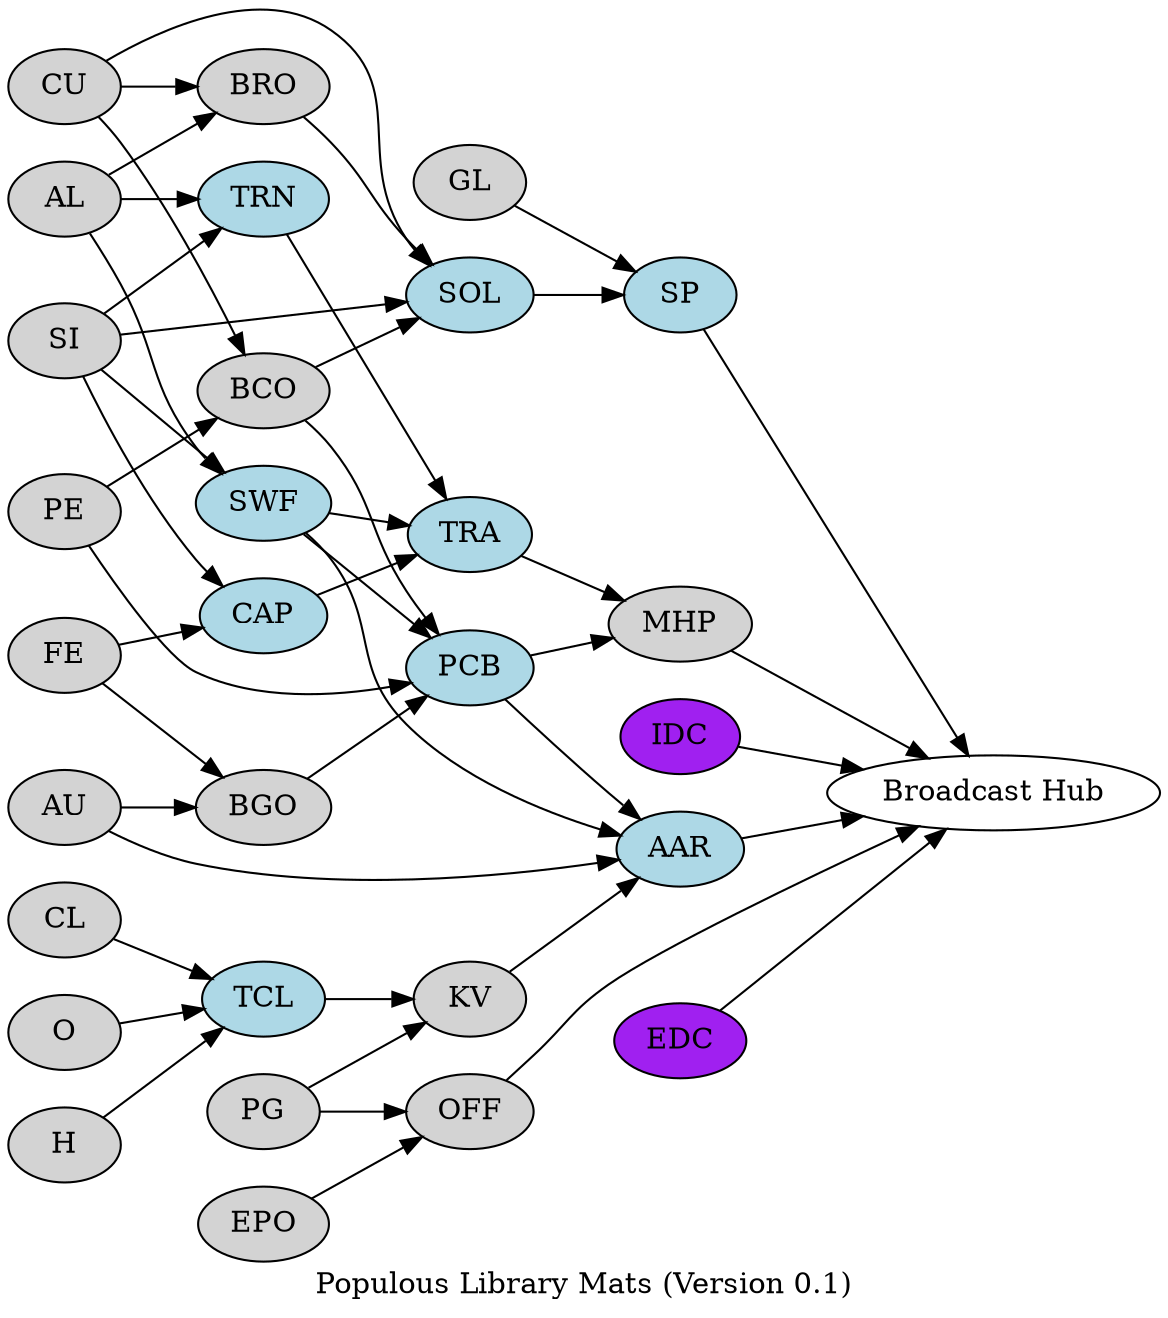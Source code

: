 digraph G {
	label = "Populous Library Mats (Version 0.1)"
	rankdir=LR
	node [style=filled fillcolor=white]
	
	{ MHP OFF IDC SP AAR EDC } -> "Broadcast Hub"

	// EDM
	{ PCB TRA } -> MHP

	// ECA
	{ GL SOL } -> SP
	{ CU SI BCO BRO } -> SOL

	// BMP
	{ PG EPO } -> OFF
	
	// CLR
	{ CAP SWF TRN } -> TRA
	{ SI FE } -> CAP
	{ AL SI } -> TRN
	{ SI AL } -> SWF

	// SCA
	{ SWF BCO PE BGO } -> PCB

	// ELP
	{ KV AU PCB SWF } -> AAR

	// WPL
	{ PG TCL } -> KV

	// LAB
	{ CL O H } -> TCL

	// FS
	{ CU PE } -> BCO
	{ AU FE } -> BGO
	{ AL CU } -> BRO

	// Pioneers and Settlers
        EPO, KV, AU, FE, AL, H, O, GL, CL, OFF, PE, SI, CU, BCO, BRO, BGO, PG, MHP [fillcolor=lightgray]

        // Technicians
        PCB, TRN, SWF, TCL, CAP, TRA, AAR, SOL, SP [fillcolor=lightblue]

        // Scientists
        IDC, EDC [fillcolor=purple]

        // Engineers
        // [fillcolor=orange]
}
